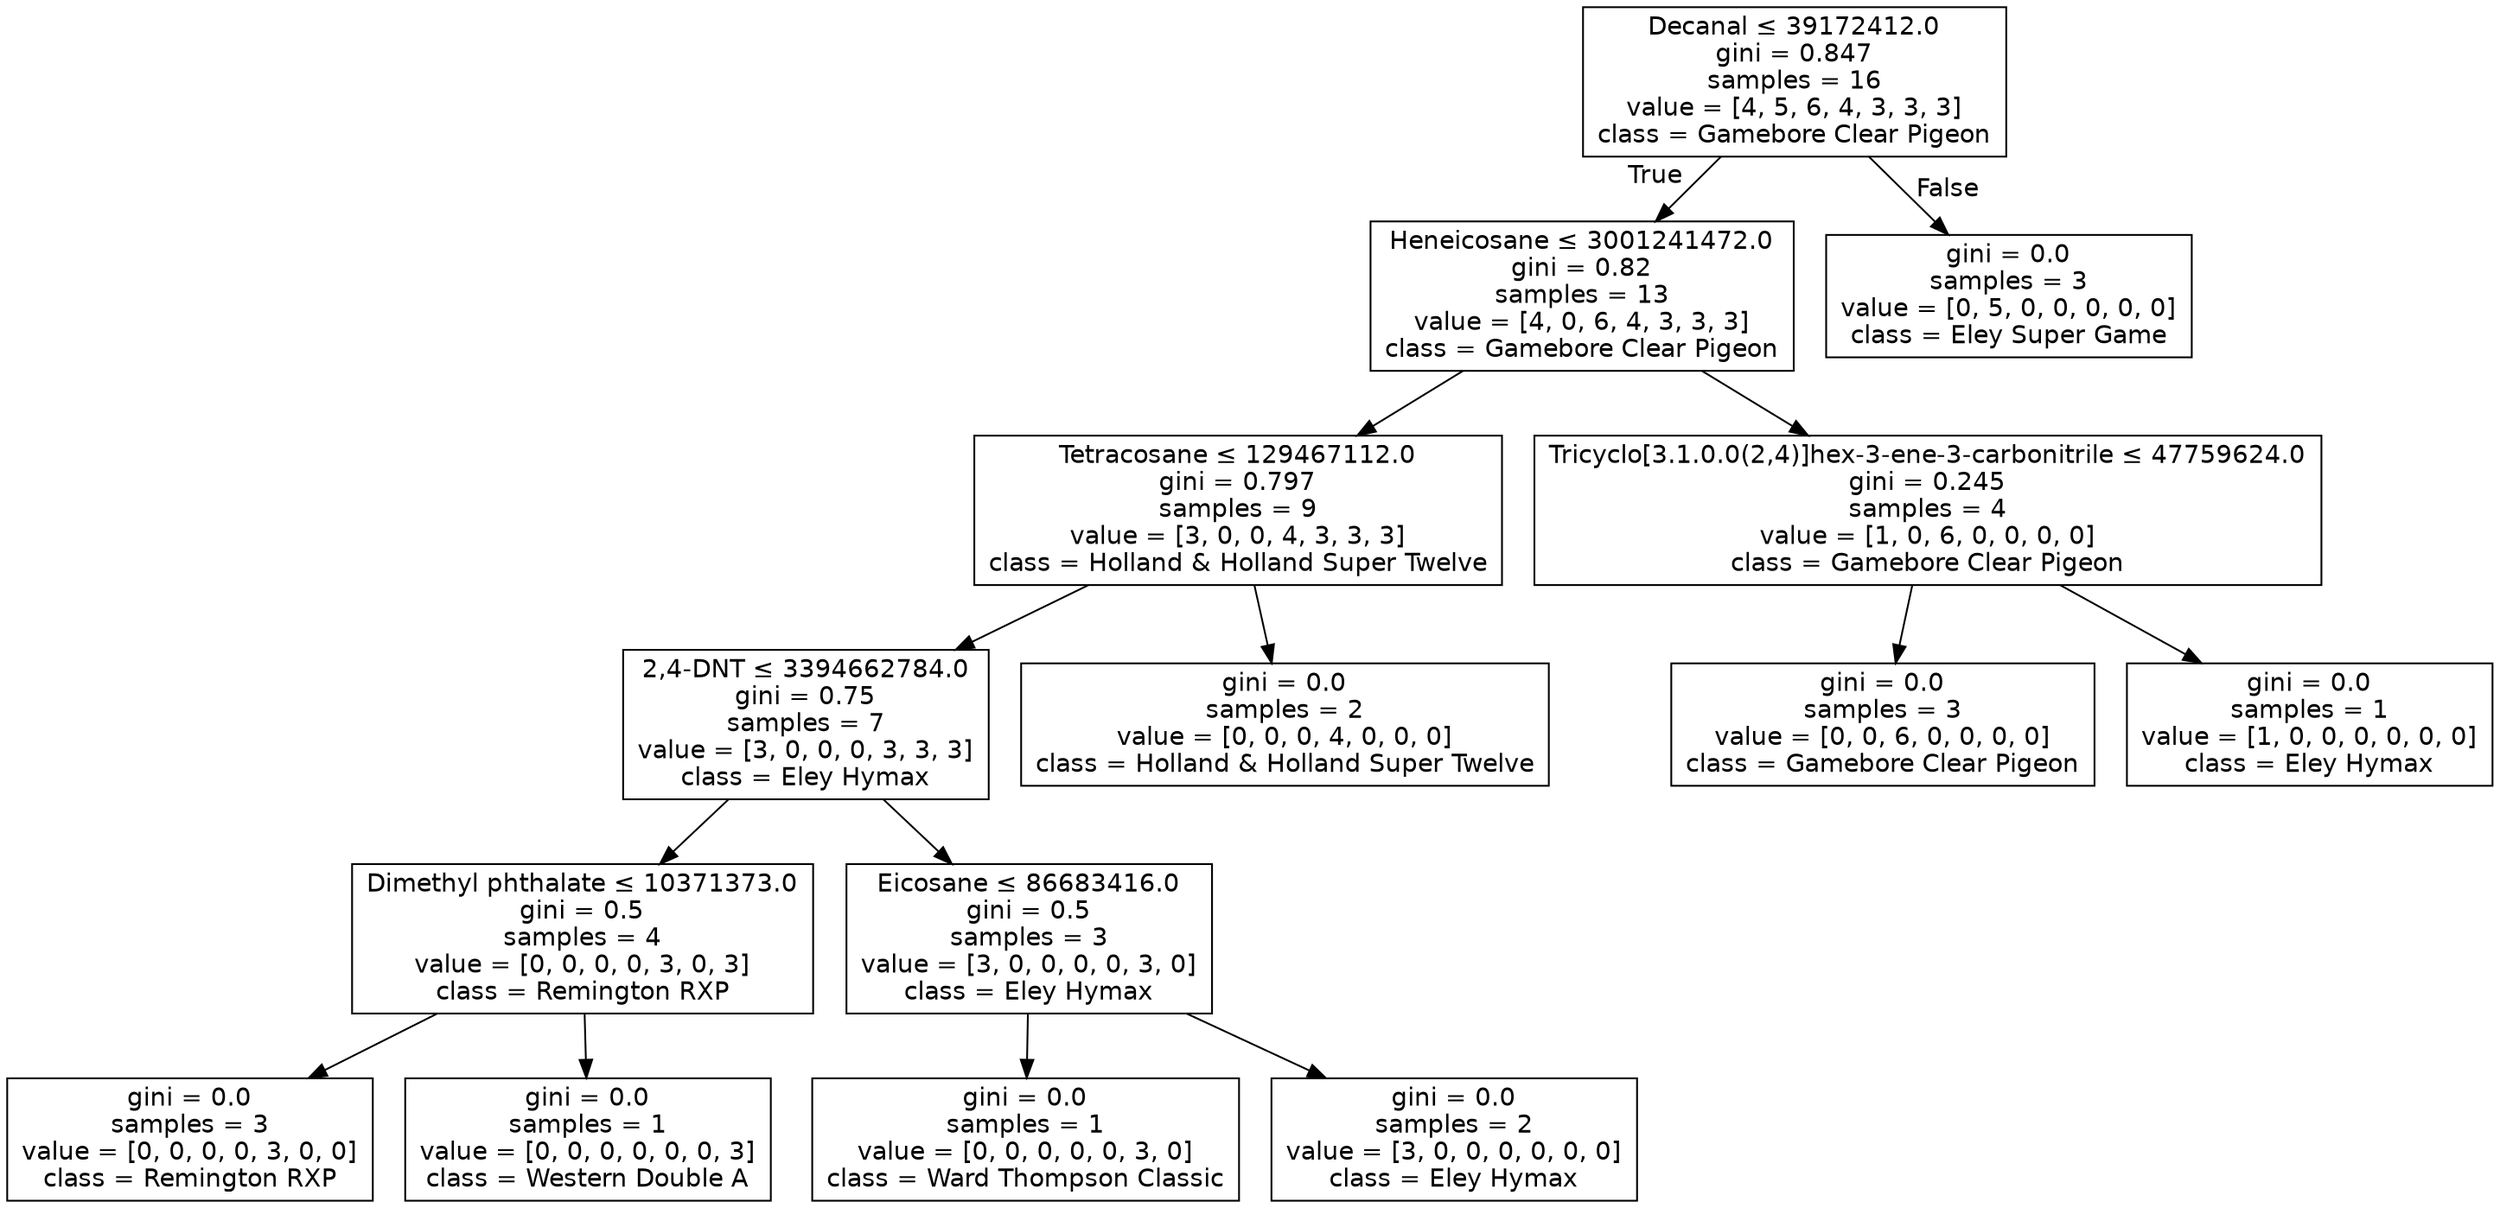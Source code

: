 digraph Tree {
node [shape=box, fontname="helvetica"] ;
edge [fontname="helvetica"] ;
0 [label=<Decanal &le; 39172412.0<br/>gini = 0.847<br/>samples = 16<br/>value = [4, 5, 6, 4, 3, 3, 3]<br/>class = Gamebore Clear Pigeon>] ;
1 [label=<Heneicosane &le; 3001241472.0<br/>gini = 0.82<br/>samples = 13<br/>value = [4, 0, 6, 4, 3, 3, 3]<br/>class = Gamebore Clear Pigeon>] ;
0 -> 1 [labeldistance=2.5, labelangle=45, headlabel="True"] ;
2 [label=<Tetracosane &le; 129467112.0<br/>gini = 0.797<br/>samples = 9<br/>value = [3, 0, 0, 4, 3, 3, 3]<br/>class = Holland &amp; Holland Super Twelve>] ;
1 -> 2 ;
3 [label=<2,4-DNT &le; 3394662784.0<br/>gini = 0.75<br/>samples = 7<br/>value = [3, 0, 0, 0, 3, 3, 3]<br/>class = Eley Hymax>] ;
2 -> 3 ;
4 [label=<Dimethyl phthalate &le; 10371373.0<br/>gini = 0.5<br/>samples = 4<br/>value = [0, 0, 0, 0, 3, 0, 3]<br/>class = Remington RXP>] ;
3 -> 4 ;
5 [label=<gini = 0.0<br/>samples = 3<br/>value = [0, 0, 0, 0, 3, 0, 0]<br/>class = Remington RXP>] ;
4 -> 5 ;
6 [label=<gini = 0.0<br/>samples = 1<br/>value = [0, 0, 0, 0, 0, 0, 3]<br/>class = Western Double A>] ;
4 -> 6 ;
7 [label=<Eicosane &le; 86683416.0<br/>gini = 0.5<br/>samples = 3<br/>value = [3, 0, 0, 0, 0, 3, 0]<br/>class = Eley Hymax>] ;
3 -> 7 ;
8 [label=<gini = 0.0<br/>samples = 1<br/>value = [0, 0, 0, 0, 0, 3, 0]<br/>class = Ward Thompson Classic>] ;
7 -> 8 ;
9 [label=<gini = 0.0<br/>samples = 2<br/>value = [3, 0, 0, 0, 0, 0, 0]<br/>class = Eley Hymax>] ;
7 -> 9 ;
10 [label=<gini = 0.0<br/>samples = 2<br/>value = [0, 0, 0, 4, 0, 0, 0]<br/>class = Holland &amp; Holland Super Twelve>] ;
2 -> 10 ;
11 [label=<Tricyclo[3.1.0.0(2,4)]hex-3-ene-3-carbonitrile &le; 47759624.0<br/>gini = 0.245<br/>samples = 4<br/>value = [1, 0, 6, 0, 0, 0, 0]<br/>class = Gamebore Clear Pigeon>] ;
1 -> 11 ;
12 [label=<gini = 0.0<br/>samples = 3<br/>value = [0, 0, 6, 0, 0, 0, 0]<br/>class = Gamebore Clear Pigeon>] ;
11 -> 12 ;
13 [label=<gini = 0.0<br/>samples = 1<br/>value = [1, 0, 0, 0, 0, 0, 0]<br/>class = Eley Hymax>] ;
11 -> 13 ;
14 [label=<gini = 0.0<br/>samples = 3<br/>value = [0, 5, 0, 0, 0, 0, 0]<br/>class = Eley Super Game>] ;
0 -> 14 [labeldistance=2.5, labelangle=-45, headlabel="False"] ;
}
